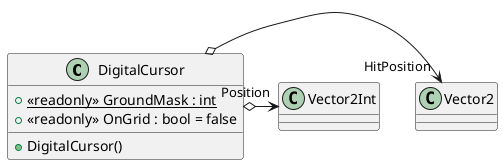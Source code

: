 @startuml
class DigitalCursor {
    + <<readonly>> {static} GroundMask : int
    + <<readonly>> OnGrid : bool = false
    + DigitalCursor()
}
DigitalCursor o-> "HitPosition" Vector2
DigitalCursor o-> "Position" Vector2Int
@enduml
